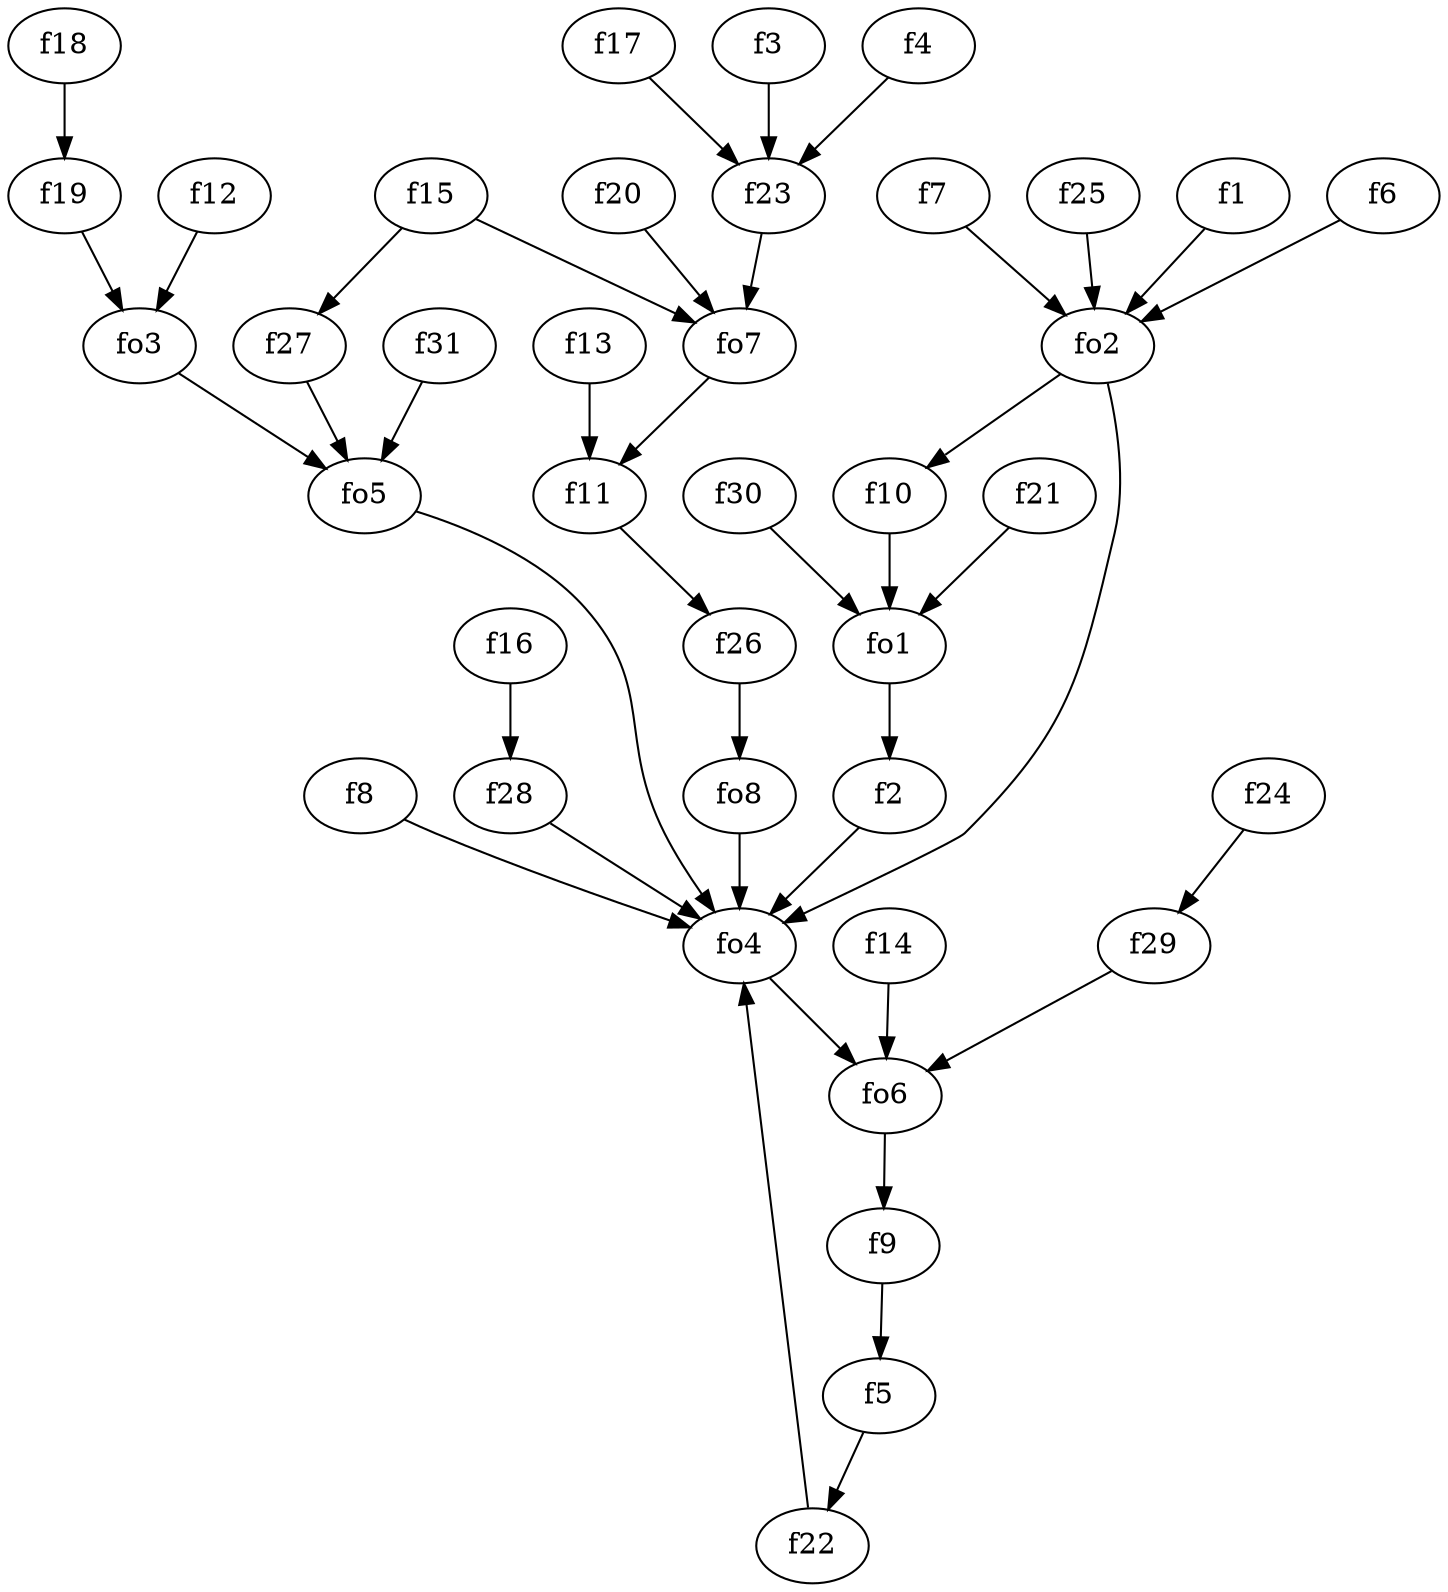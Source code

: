 strict digraph  {
f1;
f2;
f3;
f4;
f5;
f6;
f7;
f8;
f9;
f10;
f11;
f12;
f13;
f14;
f15;
f16;
f17;
f18;
f19;
f20;
f21;
f22;
f23;
f24;
f25;
f26;
f27;
f28;
f29;
f30;
f31;
fo1;
fo2;
fo3;
fo4;
fo5;
fo6;
fo7;
fo8;
f1 -> fo2  [weight=2];
f2 -> fo4  [weight=2];
f3 -> f23  [weight=2];
f4 -> f23  [weight=2];
f5 -> f22  [weight=2];
f6 -> fo2  [weight=2];
f7 -> fo2  [weight=2];
f8 -> fo4  [weight=2];
f9 -> f5  [weight=2];
f10 -> fo1  [weight=2];
f11 -> f26  [weight=2];
f12 -> fo3  [weight=2];
f13 -> f11  [weight=2];
f14 -> fo6  [weight=2];
f15 -> fo7  [weight=2];
f15 -> f27  [weight=2];
f16 -> f28  [weight=2];
f17 -> f23  [weight=2];
f18 -> f19  [weight=2];
f19 -> fo3  [weight=2];
f20 -> fo7  [weight=2];
f21 -> fo1  [weight=2];
f22 -> fo4  [weight=2];
f23 -> fo7  [weight=2];
f24 -> f29  [weight=2];
f25 -> fo2  [weight=2];
f26 -> fo8  [weight=2];
f27 -> fo5  [weight=2];
f28 -> fo4  [weight=2];
f29 -> fo6  [weight=2];
f30 -> fo1  [weight=2];
f31 -> fo5  [weight=2];
fo1 -> f2  [weight=2];
fo2 -> fo4  [weight=2];
fo2 -> f10  [weight=2];
fo3 -> fo5  [weight=2];
fo4 -> fo6  [weight=2];
fo5 -> fo4  [weight=2];
fo6 -> f9  [weight=2];
fo7 -> f11  [weight=2];
fo8 -> fo4  [weight=2];
}
